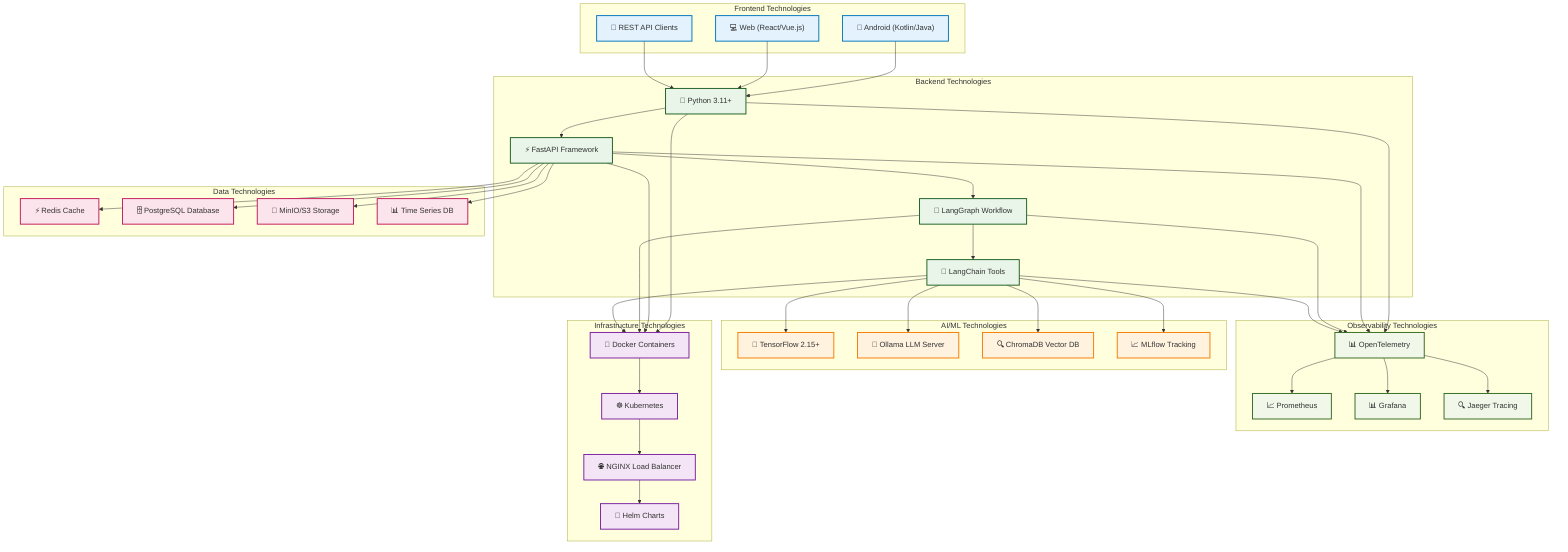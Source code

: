 graph TB
    subgraph "Frontend Technologies"
        A["📱 Android (Kotlin/Java)"]
        B["💻 Web (React/Vue.js)"]
        C["🔌 REST API Clients"]
    end
    
    subgraph "Backend Technologies"
        D["🐍 Python 3.11+"]
        E["⚡ FastAPI Framework"]
        F["🔄 LangGraph Workflow"]
        G["🧠 LangChain Tools"]
    end
    
    subgraph "AI/ML Technologies"
        H["🧠 TensorFlow 2.15+"]
        I["🤖 Ollama LLM Server"]
        J["🔍 ChromaDB Vector DB"]
        K["📈 MLflow Tracking"]
    end
    
    subgraph "Data Technologies"
        L["⚡ Redis Cache"]
        M["🗄️ PostgreSQL Database"]
        N["💾 MinIO/S3 Storage"]
        O["📊 Time Series DB"]
    end
    
    subgraph "Observability Technologies"
        P["📊 OpenTelemetry"]
        Q["📈 Prometheus"]
        R["📊 Grafana"]
        S["🔍 Jaeger Tracing"]
    end
    
    subgraph "Infrastructure Technologies"
        T["🐳 Docker Containers"]
        U["☸️ Kubernetes"]
        V["🌐 NGINX Load Balancer"]
        W["🔧 Helm Charts"]
    end
    
    A --> D
    B --> D
    C --> D
    
    D --> E
    E --> F
    F --> G
    
    G --> H
    G --> I
    G --> J
    G --> K
    
    E --> L
    E --> M
    E --> N
    E --> O
    
    D --> P
    E --> P
    F --> P
    G --> P
    
    P --> Q
    P --> R
    P --> S
    
    D --> T
    E --> T
    F --> T
    G --> T
    
    T --> U
    U --> V
    V --> W
    
    classDef frontendTech fill:#e3f2fd,stroke:#0277bd,stroke-width:2px
    classDef backendTech fill:#e8f5e8,stroke:#1b5e20,stroke-width:2px
    classDef mlTech fill:#fff3e0,stroke:#f57c00,stroke-width:2px
    classDef dataTech fill:#fce4ec,stroke:#c2185b,stroke-width:2px
    classDef observabilityTech fill:#f1f8e9,stroke:#33691e,stroke-width:2px
    classDef infraTech fill:#f3e5f5,stroke:#7b1fa2,stroke-width:2px
    
    class A,B,C frontendTech
    class D,E,F,G backendTech
    class H,I,J,K mlTech
    class L,M,N,O dataTech
    class P,Q,R,S observabilityTech
    class T,U,V,W infraTech
